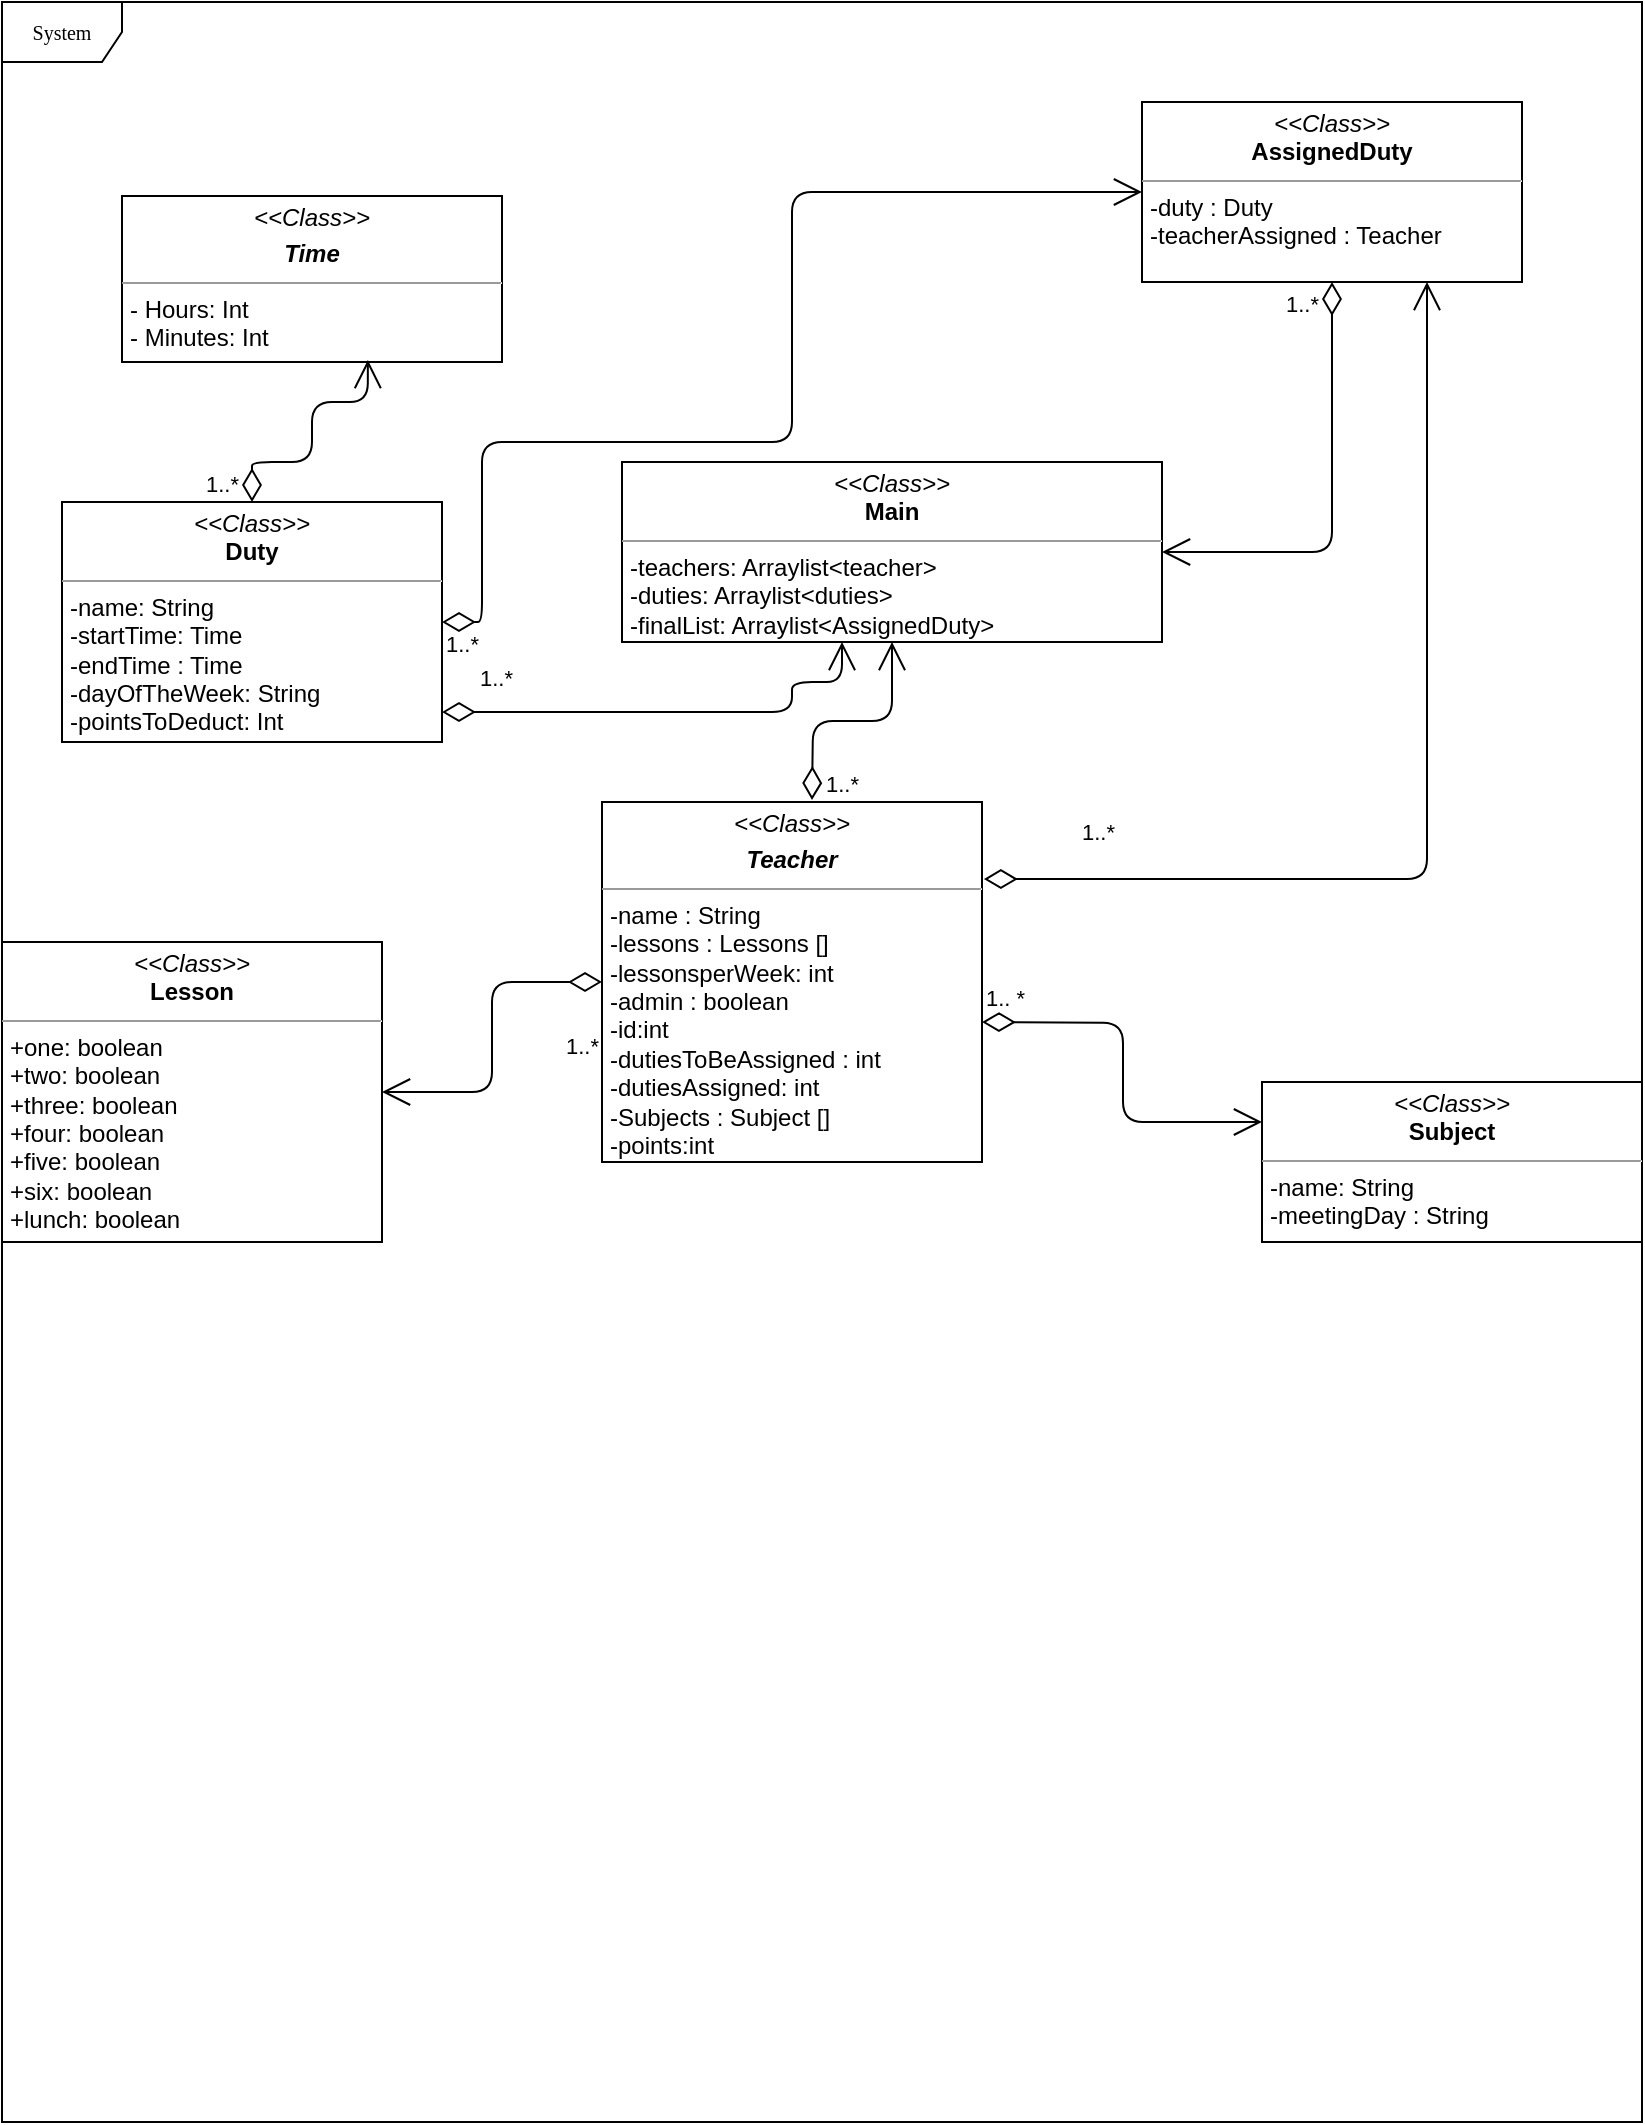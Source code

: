 <mxfile version="13.7.9" type="device"><diagram name="Page-1" id="c4acf3e9-155e-7222-9cf6-157b1a14988f"><mxGraphModel dx="1346" dy="860" grid="1" gridSize="10" guides="1" tooltips="1" connect="1" arrows="1" fold="1" page="1" pageScale="1" pageWidth="850" pageHeight="1100" background="#ffffff" math="0" shadow="0"><root><mxCell id="0"/><mxCell id="1" parent="0"/><mxCell id="17acba5748e5396b-1" value="System" style="shape=umlFrame;whiteSpace=wrap;html=1;rounded=0;shadow=0;comic=0;labelBackgroundColor=none;strokeWidth=1;fontFamily=Verdana;fontSize=10;align=center;" parent="1" vertex="1"><mxGeometry x="20" y="30" width="820" height="1060" as="geometry"/></mxCell><mxCell id="5d2195bd80daf111-12" value="&lt;p style=&quot;margin: 0px ; margin-top: 4px ; text-align: center&quot;&gt;&lt;i&gt;&amp;lt;&amp;lt;Class&amp;gt;&amp;gt;&lt;/i&gt;&lt;br&gt;&lt;b&gt;Lesson&lt;/b&gt;&lt;/p&gt;&lt;hr size=&quot;1&quot;&gt;&lt;p style=&quot;margin: 0px ; margin-left: 4px&quot;&gt;+one: boolean&lt;br&gt;+two: boolean&lt;/p&gt;&lt;p style=&quot;margin: 0px ; margin-left: 4px&quot;&gt;+three: boolean&lt;/p&gt;&lt;p style=&quot;margin: 0px ; margin-left: 4px&quot;&gt;+four: boolean&lt;/p&gt;&lt;p style=&quot;margin: 0px ; margin-left: 4px&quot;&gt;+five: boolean&lt;/p&gt;&lt;p style=&quot;margin: 0px ; margin-left: 4px&quot;&gt;+six: boolean&lt;/p&gt;&lt;p style=&quot;margin: 0px ; margin-left: 4px&quot;&gt;+lunch: boolean&lt;/p&gt;&lt;p style=&quot;margin: 0px ; margin-left: 4px&quot;&gt;&lt;br&gt;&lt;/p&gt;" style="verticalAlign=top;align=left;overflow=fill;fontSize=12;fontFamily=Helvetica;html=1;rounded=0;shadow=0;comic=0;labelBackgroundColor=none;strokeWidth=1" parent="1" vertex="1"><mxGeometry x="20" y="500" width="190" height="150" as="geometry"/></mxCell><mxCell id="5d2195bd80daf111-15" value="&lt;p style=&quot;margin: 0px ; margin-top: 4px ; text-align: center&quot;&gt;&lt;i&gt;&amp;lt;&amp;lt;Class&amp;gt;&amp;gt;&lt;/i&gt;&lt;br&gt;&lt;b&gt;Main&lt;/b&gt;&lt;/p&gt;&lt;hr size=&quot;1&quot;&gt;&lt;p style=&quot;margin: 0px ; margin-left: 4px&quot;&gt;-teachers: Arraylist&amp;lt;teacher&amp;gt;&lt;br&gt;-duties: Arraylist&amp;lt;duties&amp;gt;&lt;/p&gt;&lt;p style=&quot;margin: 0px ; margin-left: 4px&quot;&gt;-finalList: Arraylist&amp;lt;AssignedDuty&amp;gt;&lt;/p&gt;&lt;p style=&quot;margin: 0px ; margin-left: 4px&quot;&gt;&lt;br&gt;&lt;/p&gt;" style="verticalAlign=top;align=left;overflow=fill;fontSize=12;fontFamily=Helvetica;html=1;rounded=0;shadow=0;comic=0;labelBackgroundColor=none;strokeWidth=1" parent="1" vertex="1"><mxGeometry x="330" y="260" width="270" height="90" as="geometry"/></mxCell><mxCell id="5d2195bd80daf111-18" value="&lt;p style=&quot;margin: 0px ; margin-top: 4px ; text-align: center&quot;&gt;&lt;i&gt;&amp;lt;&amp;lt;Class&amp;gt;&amp;gt;&lt;/i&gt;&lt;/p&gt;&lt;p style=&quot;margin: 0px ; margin-top: 4px ; text-align: center&quot;&gt;&lt;b&gt;&lt;i&gt;Time&lt;/i&gt;&lt;br&gt;&lt;/b&gt;&lt;/p&gt;&lt;hr size=&quot;1&quot;&gt;&lt;p style=&quot;margin: 0px ; margin-left: 4px&quot;&gt;- Hours: Int&lt;br&gt;- Minutes: Int&lt;/p&gt;&lt;p style=&quot;margin: 0px ; margin-left: 4px&quot;&gt;&lt;br&gt;&lt;/p&gt;" style="verticalAlign=top;align=left;overflow=fill;fontSize=12;fontFamily=Helvetica;html=1;rounded=0;shadow=0;comic=0;labelBackgroundColor=none;strokeWidth=1" parent="1" vertex="1"><mxGeometry x="80" y="127" width="190" height="83" as="geometry"/></mxCell><mxCell id="5d2195bd80daf111-19" value="&lt;p style=&quot;margin: 0px ; margin-top: 4px ; text-align: center&quot;&gt;&lt;i&gt;&amp;lt;&amp;lt;Class&amp;gt;&amp;gt;&lt;/i&gt;&lt;br&gt;&lt;b&gt;Duty&lt;/b&gt;&lt;/p&gt;&lt;hr size=&quot;1&quot;&gt;&lt;p style=&quot;margin: 0px ; margin-left: 4px&quot;&gt;-name: String&lt;br&gt;-startTime: Time&lt;/p&gt;&lt;p style=&quot;margin: 0px ; margin-left: 4px&quot;&gt;-endTime : Time&lt;/p&gt;&lt;p style=&quot;margin: 0px ; margin-left: 4px&quot;&gt;-dayOfTheWeek: String&lt;/p&gt;&lt;p style=&quot;margin: 0px ; margin-left: 4px&quot;&gt;-pointsToDeduct: Int&lt;/p&gt;&lt;p style=&quot;margin: 0px ; margin-left: 4px&quot;&gt;&lt;br&gt;&lt;/p&gt;" style="verticalAlign=top;align=left;overflow=fill;fontSize=12;fontFamily=Helvetica;html=1;rounded=0;shadow=0;comic=0;labelBackgroundColor=none;strokeWidth=1" parent="1" vertex="1"><mxGeometry x="50" y="280" width="190" height="120" as="geometry"/></mxCell><mxCell id="5d2195bd80daf111-20" value="&lt;p style=&quot;margin: 0px ; margin-top: 4px ; text-align: center&quot;&gt;&lt;i&gt;&amp;lt;&amp;lt;Class&amp;gt;&amp;gt;&lt;/i&gt;&lt;br&gt;&lt;/p&gt;&lt;p style=&quot;margin: 0px ; margin-top: 4px ; text-align: center&quot;&gt;&lt;b&gt;&lt;i&gt;Teacher&lt;/i&gt;&lt;/b&gt;&lt;/p&gt;&lt;hr size=&quot;1&quot;&gt;&lt;p style=&quot;margin: 0px ; margin-left: 4px&quot;&gt;-name : String&lt;/p&gt;&lt;p style=&quot;margin: 0px ; margin-left: 4px&quot;&gt;-lessons : Lessons []&lt;/p&gt;&lt;p style=&quot;margin: 0px ; margin-left: 4px&quot;&gt;-lessonsperWeek: int&lt;/p&gt;&lt;p style=&quot;margin: 0px ; margin-left: 4px&quot;&gt;-admin : boolean&lt;/p&gt;&lt;p style=&quot;margin: 0px ; margin-left: 4px&quot;&gt;-id:int&lt;/p&gt;&lt;p style=&quot;margin: 0px ; margin-left: 4px&quot;&gt;-dutiesToBeAssigned : int&lt;/p&gt;&lt;p style=&quot;margin: 0px ; margin-left: 4px&quot;&gt;-dutiesAssigned: int&lt;/p&gt;&lt;p style=&quot;margin: 0px ; margin-left: 4px&quot;&gt;-Subjects : Subject []&lt;/p&gt;&lt;p style=&quot;margin: 0px ; margin-left: 4px&quot;&gt;-points:int&lt;/p&gt;" style="verticalAlign=top;align=left;overflow=fill;fontSize=12;fontFamily=Helvetica;html=1;rounded=0;shadow=0;comic=0;labelBackgroundColor=none;strokeWidth=1" parent="1" vertex="1"><mxGeometry x="320" y="430" width="190" height="180" as="geometry"/></mxCell><mxCell id="4yt09IdOABRDSL4QT7EW-1" value="&lt;p style=&quot;margin: 0px ; margin-top: 4px ; text-align: center&quot;&gt;&lt;i&gt;&amp;lt;&amp;lt;Class&amp;gt;&amp;gt;&lt;/i&gt;&lt;br&gt;&lt;b&gt;Subject&lt;/b&gt;&lt;/p&gt;&lt;hr size=&quot;1&quot;&gt;&lt;p style=&quot;margin: 0px ; margin-left: 4px&quot;&gt;-name: String&lt;/p&gt;&lt;p style=&quot;margin: 0px ; margin-left: 4px&quot;&gt;-meetingDay : String&lt;/p&gt;&lt;p style=&quot;margin: 0px ; margin-left: 4px&quot;&gt;&lt;br&gt;&lt;/p&gt;" style="verticalAlign=top;align=left;overflow=fill;fontSize=12;fontFamily=Helvetica;html=1;rounded=0;shadow=0;comic=0;labelBackgroundColor=none;strokeWidth=1" parent="1" vertex="1"><mxGeometry x="650" y="570" width="190" height="80" as="geometry"/></mxCell><mxCell id="4yt09IdOABRDSL4QT7EW-6" value="1.. *" style="endArrow=open;html=1;endSize=12;startArrow=diamondThin;startSize=14;startFill=0;edgeStyle=orthogonalEdgeStyle;align=left;verticalAlign=bottom;entryX=0;entryY=0.25;entryDx=0;entryDy=0;" parent="1" target="4yt09IdOABRDSL4QT7EW-1" edge="1"><mxGeometry x="-1" y="3" relative="1" as="geometry"><mxPoint x="510" y="540" as="sourcePoint"/><mxPoint x="670" y="540" as="targetPoint"/></mxGeometry></mxCell><mxCell id="4yt09IdOABRDSL4QT7EW-7" value="1..*" style="endArrow=open;html=1;endSize=12;startArrow=diamondThin;startSize=14;startFill=0;edgeStyle=orthogonalEdgeStyle;align=left;verticalAlign=bottom;entryX=1;entryY=0.5;entryDx=0;entryDy=0;exitX=0;exitY=0.5;exitDx=0;exitDy=0;" parent="1" source="5d2195bd80daf111-20" target="5d2195bd80daf111-12" edge="1"><mxGeometry x="0.146" y="35" relative="1" as="geometry"><mxPoint x="265" y="390" as="sourcePoint"/><mxPoint x="425" y="390" as="targetPoint"/><mxPoint y="1" as="offset"/></mxGeometry></mxCell><mxCell id="4yt09IdOABRDSL4QT7EW-8" value="1..*" style="endArrow=open;html=1;endSize=12;startArrow=diamondThin;startSize=14;startFill=0;edgeStyle=orthogonalEdgeStyle;align=left;verticalAlign=bottom;exitX=0.5;exitY=0;exitDx=0;exitDy=0;entryX=0.647;entryY=0.988;entryDx=0;entryDy=0;entryPerimeter=0;" parent="1" source="5d2195bd80daf111-19" target="5d2195bd80daf111-18" edge="1"><mxGeometry x="-0.69" y="-32" relative="1" as="geometry"><mxPoint x="340" y="350" as="sourcePoint"/><mxPoint x="500" y="350" as="targetPoint"/><Array as="points"><mxPoint x="145" y="260"/><mxPoint x="175" y="260"/><mxPoint x="175" y="230"/><mxPoint x="203" y="230"/></Array><mxPoint x="-25" y="-12" as="offset"/></mxGeometry></mxCell><mxCell id="4yt09IdOABRDSL4QT7EW-12" value="&lt;p style=&quot;margin: 0px ; margin-top: 4px ; text-align: center&quot;&gt;&lt;i&gt;&amp;lt;&amp;lt;Class&amp;gt;&amp;gt;&lt;/i&gt;&lt;br&gt;&lt;b&gt;AssignedDuty&lt;/b&gt;&lt;/p&gt;&lt;hr size=&quot;1&quot;&gt;&lt;p style=&quot;margin: 0px ; margin-left: 4px&quot;&gt;-duty : Duty&lt;/p&gt;&lt;p style=&quot;margin: 0px ; margin-left: 4px&quot;&gt;-teacherAssigned : Teacher&lt;/p&gt;&lt;p style=&quot;margin: 0px ; margin-left: 4px&quot;&gt;&lt;br&gt;&lt;/p&gt;" style="verticalAlign=top;align=left;overflow=fill;fontSize=12;fontFamily=Helvetica;html=1;rounded=0;shadow=0;comic=0;labelBackgroundColor=none;strokeWidth=1" parent="1" vertex="1"><mxGeometry x="590" y="80" width="190" height="90" as="geometry"/></mxCell><mxCell id="4yt09IdOABRDSL4QT7EW-13" value="1..*" style="endArrow=open;html=1;endSize=12;startArrow=diamondThin;startSize=14;startFill=0;edgeStyle=orthogonalEdgeStyle;align=left;verticalAlign=bottom;" parent="1" target="5d2195bd80daf111-15" edge="1"><mxGeometry x="-0.252" y="-39" relative="1" as="geometry"><mxPoint x="425" y="429" as="sourcePoint"/><mxPoint x="585" y="429" as="targetPoint"/><mxPoint y="1" as="offset"/></mxGeometry></mxCell><mxCell id="4yt09IdOABRDSL4QT7EW-15" value="1..*" style="endArrow=open;html=1;endSize=12;startArrow=diamondThin;startSize=14;startFill=0;edgeStyle=orthogonalEdgeStyle;align=left;verticalAlign=bottom;entryX=1;entryY=0.5;entryDx=0;entryDy=0;exitX=0.5;exitY=1;exitDx=0;exitDy=0;" parent="1" source="4yt09IdOABRDSL4QT7EW-12" target="5d2195bd80daf111-15" edge="1"><mxGeometry x="0.455" y="-115" relative="1" as="geometry"><mxPoint x="680" y="180" as="sourcePoint"/><mxPoint x="720" y="101" as="targetPoint"/><mxPoint as="offset"/></mxGeometry></mxCell><mxCell id="p7JaFEGbfxA_Ag472awz-1" value="1..*" style="endArrow=open;html=1;endSize=12;startArrow=diamondThin;startSize=14;startFill=0;edgeStyle=orthogonalEdgeStyle;align=left;verticalAlign=bottom;entryX=0.75;entryY=1;entryDx=0;entryDy=0;exitX=1.005;exitY=0.214;exitDx=0;exitDy=0;exitPerimeter=0;" parent="1" source="5d2195bd80daf111-20" target="4yt09IdOABRDSL4QT7EW-12" edge="1"><mxGeometry x="-0.818" y="15" relative="1" as="geometry"><mxPoint x="650" y="390" as="sourcePoint"/><mxPoint x="565" y="525" as="targetPoint"/><mxPoint as="offset"/></mxGeometry></mxCell><mxCell id="p7JaFEGbfxA_Ag472awz-2" value="1..*" style="endArrow=open;html=1;endSize=12;startArrow=diamondThin;startSize=14;startFill=0;edgeStyle=orthogonalEdgeStyle;align=left;verticalAlign=bottom;entryX=0;entryY=0.5;entryDx=0;entryDy=0;exitX=1;exitY=0.5;exitDx=0;exitDy=0;" parent="1" source="5d2195bd80daf111-19" target="4yt09IdOABRDSL4QT7EW-12" edge="1"><mxGeometry x="-0.929" y="28" relative="1" as="geometry"><mxPoint x="375" y="230" as="sourcePoint"/><mxPoint x="290" y="365" as="targetPoint"/><mxPoint x="8" y="20" as="offset"/><Array as="points"><mxPoint x="260" y="340"/><mxPoint x="260" y="250"/><mxPoint x="415" y="250"/><mxPoint x="415" y="125"/></Array></mxGeometry></mxCell><mxCell id="8suQfFuQFOinL9uCy6Wc-1" value="1..*" style="endArrow=open;html=1;endSize=12;startArrow=diamondThin;startSize=14;startFill=0;edgeStyle=orthogonalEdgeStyle;align=left;verticalAlign=bottom;exitX=1;exitY=0.5;exitDx=0;exitDy=0;" parent="1" target="5d2195bd80daf111-15" edge="1"><mxGeometry x="-0.929" y="28" relative="1" as="geometry"><mxPoint x="240" y="385" as="sourcePoint"/><mxPoint x="590" y="170" as="targetPoint"/><mxPoint x="8" y="20" as="offset"/><Array as="points"><mxPoint x="415" y="385"/><mxPoint x="415" y="370"/><mxPoint x="440" y="370"/></Array></mxGeometry></mxCell></root></mxGraphModel></diagram></mxfile>